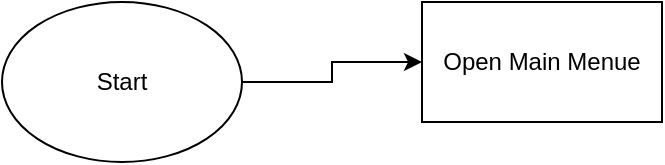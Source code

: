 <mxfile version="24.2.5" type="device">
  <diagram id="zloL5PJwkkEZeAN-TqEP" name="Page-1">
    <mxGraphModel dx="1434" dy="836" grid="1" gridSize="10" guides="1" tooltips="1" connect="1" arrows="1" fold="1" page="1" pageScale="1" pageWidth="850" pageHeight="1100" math="0" shadow="0">
      <root>
        <mxCell id="0" />
        <mxCell id="1" parent="0" />
        <mxCell id="JhWwgTq4loKtxigXDkWL-3" value="" style="edgeStyle=orthogonalEdgeStyle;rounded=0;orthogonalLoop=1;jettySize=auto;html=1;" parent="1" source="JhWwgTq4loKtxigXDkWL-1" target="JhWwgTq4loKtxigXDkWL-2" edge="1">
          <mxGeometry relative="1" as="geometry" />
        </mxCell>
        <mxCell id="JhWwgTq4loKtxigXDkWL-1" value="Start" style="ellipse;whiteSpace=wrap;html=1;" parent="1" vertex="1">
          <mxGeometry width="120" height="80" as="geometry" />
        </mxCell>
        <mxCell id="JhWwgTq4loKtxigXDkWL-2" value="Open Main Menue" style="rounded=0;whiteSpace=wrap;html=1;" parent="1" vertex="1">
          <mxGeometry x="210" width="120" height="60" as="geometry" />
        </mxCell>
        <mxCell id="JhWwgTq4loKtxigXDkWL-7" value="" style="edgeStyle=orthogonalEdgeStyle;rounded=0;orthogonalLoop=1;jettySize=auto;html=1;" parent="1" edge="1">
          <mxGeometry relative="1" as="geometry">
            <mxPoint x="300" y="290" as="targetPoint" />
          </mxGeometry>
        </mxCell>
        <mxCell id="JhWwgTq4loKtxigXDkWL-10" value="yes" style="edgeStyle=orthogonalEdgeStyle;rounded=0;orthogonalLoop=1;jettySize=auto;html=1;" parent="1" edge="1">
          <mxGeometry relative="1" as="geometry">
            <mxPoint x="300" y="400" as="targetPoint" />
          </mxGeometry>
        </mxCell>
        <mxCell id="JhWwgTq4loKtxigXDkWL-12" value="no" style="edgeStyle=orthogonalEdgeStyle;rounded=0;orthogonalLoop=1;jettySize=auto;html=1;" parent="1" edge="1">
          <mxGeometry relative="1" as="geometry">
            <mxPoint x="340" y="330" as="sourcePoint" />
          </mxGeometry>
        </mxCell>
      </root>
    </mxGraphModel>
  </diagram>
</mxfile>
